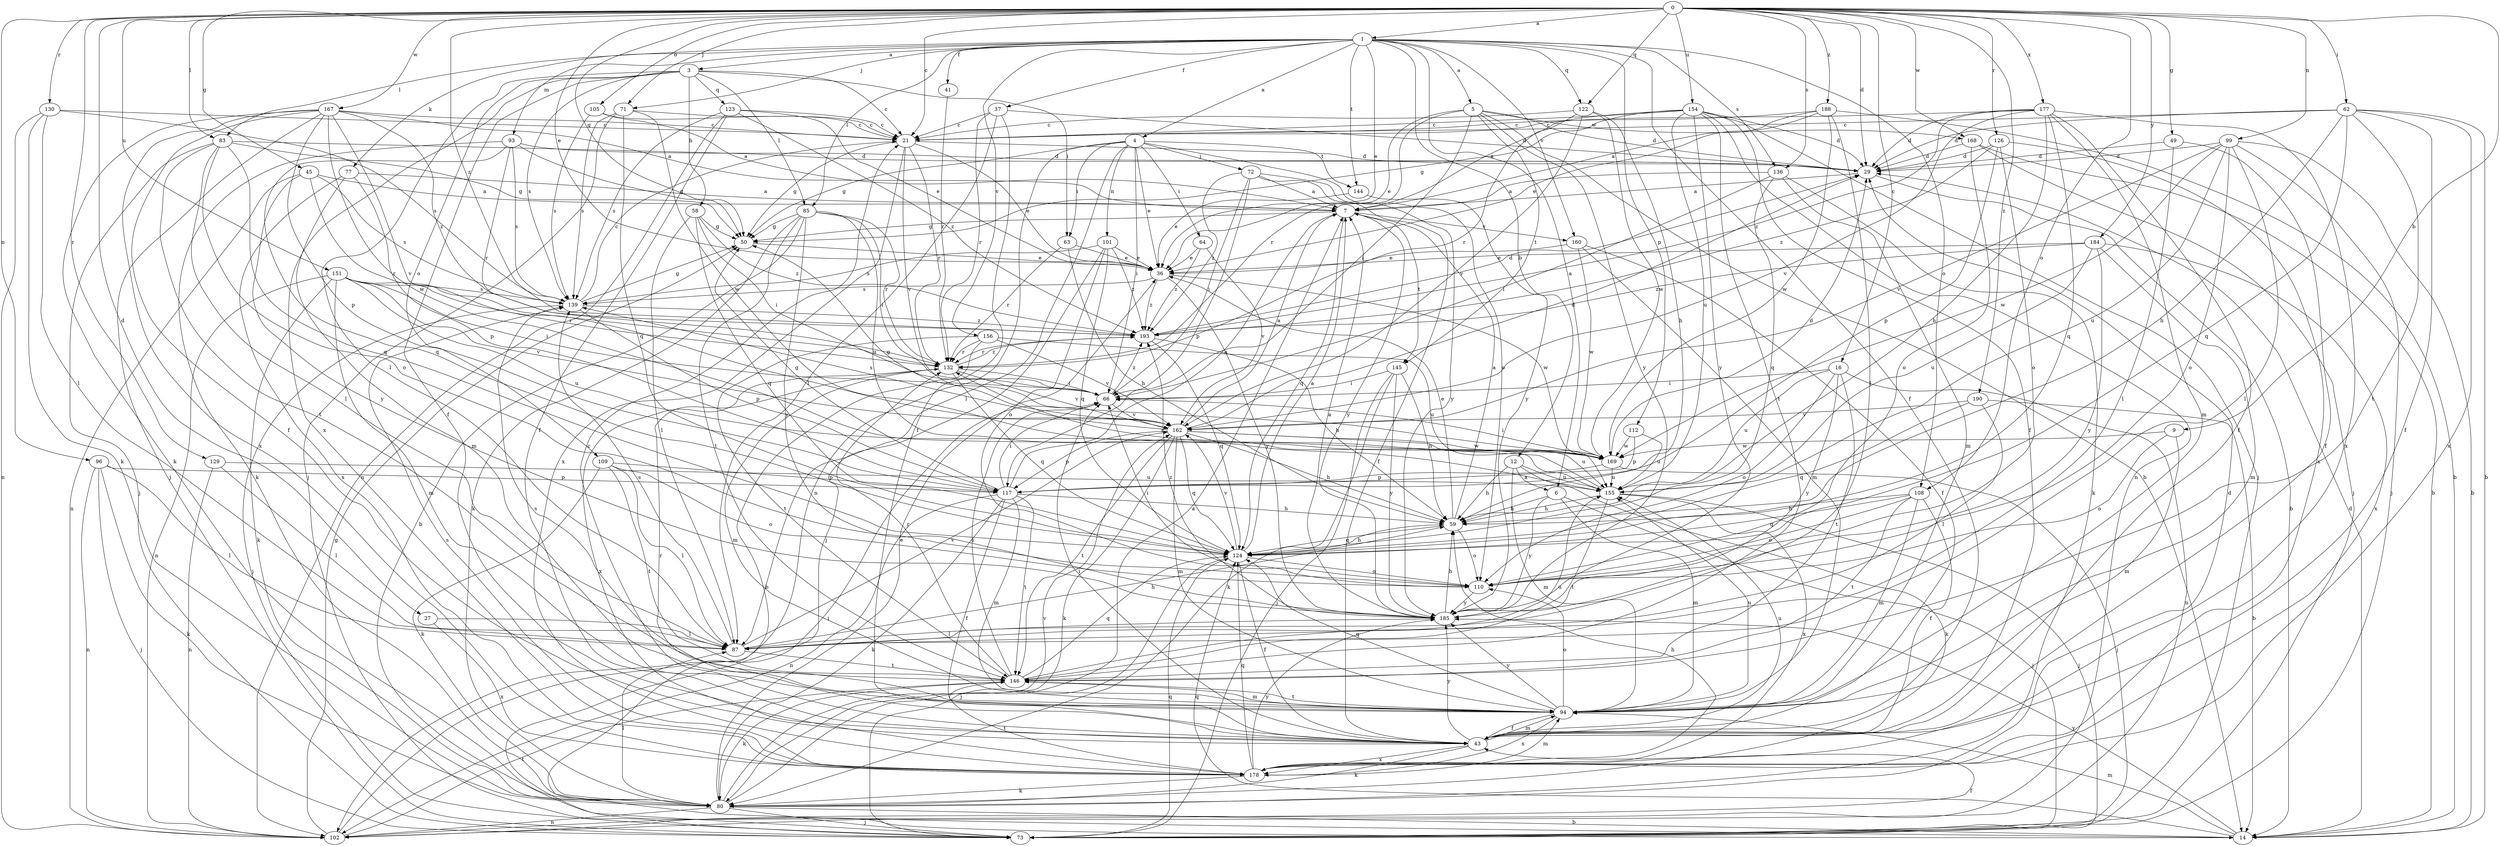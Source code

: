 strict digraph  {
0;
1;
3;
4;
5;
6;
7;
9;
12;
14;
16;
21;
27;
29;
36;
37;
41;
43;
45;
49;
50;
58;
59;
62;
63;
64;
66;
71;
72;
73;
77;
80;
83;
85;
87;
93;
94;
96;
99;
101;
102;
105;
108;
109;
110;
112;
117;
122;
123;
124;
126;
129;
130;
132;
136;
139;
144;
145;
146;
151;
154;
155;
156;
160;
162;
167;
168;
169;
177;
178;
184;
185;
188;
190;
193;
0 -> 1  [label=a];
0 -> 9  [label=b];
0 -> 16  [label=c];
0 -> 21  [label=c];
0 -> 27  [label=d];
0 -> 29  [label=d];
0 -> 36  [label=e];
0 -> 45  [label=g];
0 -> 49  [label=g];
0 -> 50  [label=g];
0 -> 62  [label=i];
0 -> 71  [label=j];
0 -> 83  [label=l];
0 -> 96  [label=n];
0 -> 99  [label=n];
0 -> 105  [label=o];
0 -> 108  [label=o];
0 -> 122  [label=q];
0 -> 126  [label=r];
0 -> 129  [label=r];
0 -> 130  [label=r];
0 -> 136  [label=s];
0 -> 151  [label=u];
0 -> 154  [label=u];
0 -> 167  [label=w];
0 -> 168  [label=w];
0 -> 177  [label=x];
0 -> 184  [label=y];
0 -> 188  [label=z];
0 -> 190  [label=z];
0 -> 193  [label=z];
1 -> 3  [label=a];
1 -> 4  [label=a];
1 -> 5  [label=a];
1 -> 6  [label=a];
1 -> 12  [label=b];
1 -> 36  [label=e];
1 -> 37  [label=f];
1 -> 41  [label=f];
1 -> 43  [label=f];
1 -> 71  [label=j];
1 -> 77  [label=k];
1 -> 83  [label=l];
1 -> 85  [label=l];
1 -> 93  [label=m];
1 -> 108  [label=o];
1 -> 112  [label=p];
1 -> 122  [label=q];
1 -> 136  [label=s];
1 -> 144  [label=t];
1 -> 156  [label=v];
1 -> 160  [label=v];
3 -> 21  [label=c];
3 -> 43  [label=f];
3 -> 58  [label=h];
3 -> 63  [label=i];
3 -> 85  [label=l];
3 -> 87  [label=l];
3 -> 109  [label=o];
3 -> 123  [label=q];
3 -> 139  [label=s];
3 -> 178  [label=x];
4 -> 36  [label=e];
4 -> 50  [label=g];
4 -> 63  [label=i];
4 -> 64  [label=i];
4 -> 66  [label=i];
4 -> 72  [label=j];
4 -> 87  [label=l];
4 -> 101  [label=n];
4 -> 102  [label=n];
4 -> 110  [label=o];
4 -> 144  [label=t];
5 -> 14  [label=b];
5 -> 29  [label=d];
5 -> 36  [label=e];
5 -> 66  [label=i];
5 -> 132  [label=r];
5 -> 145  [label=t];
5 -> 168  [label=w];
5 -> 185  [label=y];
6 -> 59  [label=h];
6 -> 73  [label=j];
6 -> 94  [label=m];
6 -> 185  [label=y];
7 -> 50  [label=g];
7 -> 124  [label=q];
7 -> 145  [label=t];
7 -> 160  [label=v];
7 -> 185  [label=y];
9 -> 94  [label=m];
9 -> 110  [label=o];
9 -> 169  [label=w];
12 -> 6  [label=a];
12 -> 59  [label=h];
12 -> 80  [label=k];
12 -> 94  [label=m];
12 -> 155  [label=u];
14 -> 29  [label=d];
14 -> 94  [label=m];
14 -> 124  [label=q];
14 -> 185  [label=y];
16 -> 66  [label=i];
16 -> 102  [label=n];
16 -> 110  [label=o];
16 -> 146  [label=t];
16 -> 155  [label=u];
16 -> 185  [label=y];
21 -> 29  [label=d];
21 -> 36  [label=e];
21 -> 50  [label=g];
21 -> 132  [label=r];
21 -> 162  [label=v];
21 -> 178  [label=x];
27 -> 87  [label=l];
27 -> 178  [label=x];
29 -> 7  [label=a];
29 -> 14  [label=b];
36 -> 139  [label=s];
36 -> 169  [label=w];
36 -> 185  [label=y];
36 -> 193  [label=z];
37 -> 21  [label=c];
37 -> 29  [label=d];
37 -> 43  [label=f];
37 -> 87  [label=l];
37 -> 132  [label=r];
41 -> 132  [label=r];
43 -> 21  [label=c];
43 -> 66  [label=i];
43 -> 80  [label=k];
43 -> 94  [label=m];
43 -> 132  [label=r];
43 -> 155  [label=u];
43 -> 178  [label=x];
43 -> 185  [label=y];
45 -> 7  [label=a];
45 -> 102  [label=n];
45 -> 132  [label=r];
45 -> 139  [label=s];
45 -> 185  [label=y];
49 -> 29  [label=d];
49 -> 43  [label=f];
49 -> 87  [label=l];
50 -> 36  [label=e];
58 -> 50  [label=g];
58 -> 66  [label=i];
58 -> 87  [label=l];
58 -> 124  [label=q];
58 -> 193  [label=z];
59 -> 7  [label=a];
59 -> 36  [label=e];
59 -> 110  [label=o];
59 -> 124  [label=q];
62 -> 14  [label=b];
62 -> 21  [label=c];
62 -> 29  [label=d];
62 -> 43  [label=f];
62 -> 59  [label=h];
62 -> 124  [label=q];
62 -> 146  [label=t];
62 -> 178  [label=x];
63 -> 36  [label=e];
63 -> 59  [label=h];
63 -> 132  [label=r];
64 -> 36  [label=e];
64 -> 162  [label=v];
64 -> 193  [label=z];
66 -> 162  [label=v];
66 -> 193  [label=z];
71 -> 21  [label=c];
71 -> 73  [label=j];
71 -> 124  [label=q];
71 -> 139  [label=s];
71 -> 169  [label=w];
72 -> 7  [label=a];
72 -> 43  [label=f];
72 -> 66  [label=i];
72 -> 117  [label=p];
72 -> 185  [label=y];
72 -> 193  [label=z];
73 -> 124  [label=q];
77 -> 7  [label=a];
77 -> 94  [label=m];
77 -> 117  [label=p];
77 -> 178  [label=x];
80 -> 7  [label=a];
80 -> 14  [label=b];
80 -> 29  [label=d];
80 -> 36  [label=e];
80 -> 73  [label=j];
80 -> 87  [label=l];
80 -> 102  [label=n];
80 -> 162  [label=v];
83 -> 29  [label=d];
83 -> 50  [label=g];
83 -> 73  [label=j];
83 -> 87  [label=l];
83 -> 110  [label=o];
83 -> 124  [label=q];
83 -> 146  [label=t];
85 -> 14  [label=b];
85 -> 50  [label=g];
85 -> 66  [label=i];
85 -> 80  [label=k];
85 -> 132  [label=r];
85 -> 146  [label=t];
85 -> 155  [label=u];
85 -> 185  [label=y];
87 -> 59  [label=h];
87 -> 139  [label=s];
87 -> 146  [label=t];
87 -> 162  [label=v];
93 -> 29  [label=d];
93 -> 50  [label=g];
93 -> 80  [label=k];
93 -> 124  [label=q];
93 -> 132  [label=r];
93 -> 139  [label=s];
94 -> 43  [label=f];
94 -> 110  [label=o];
94 -> 124  [label=q];
94 -> 139  [label=s];
94 -> 146  [label=t];
94 -> 155  [label=u];
94 -> 178  [label=x];
94 -> 185  [label=y];
96 -> 73  [label=j];
96 -> 80  [label=k];
96 -> 87  [label=l];
96 -> 102  [label=n];
96 -> 117  [label=p];
99 -> 14  [label=b];
99 -> 29  [label=d];
99 -> 73  [label=j];
99 -> 87  [label=l];
99 -> 110  [label=o];
99 -> 155  [label=u];
99 -> 162  [label=v];
99 -> 169  [label=w];
101 -> 36  [label=e];
101 -> 73  [label=j];
101 -> 110  [label=o];
101 -> 124  [label=q];
101 -> 139  [label=s];
101 -> 193  [label=z];
102 -> 43  [label=f];
102 -> 50  [label=g];
102 -> 66  [label=i];
102 -> 146  [label=t];
105 -> 7  [label=a];
105 -> 21  [label=c];
105 -> 139  [label=s];
108 -> 43  [label=f];
108 -> 59  [label=h];
108 -> 94  [label=m];
108 -> 110  [label=o];
108 -> 124  [label=q];
108 -> 146  [label=t];
109 -> 80  [label=k];
109 -> 87  [label=l];
109 -> 110  [label=o];
109 -> 117  [label=p];
109 -> 146  [label=t];
110 -> 66  [label=i];
110 -> 185  [label=y];
112 -> 117  [label=p];
112 -> 155  [label=u];
112 -> 169  [label=w];
117 -> 7  [label=a];
117 -> 43  [label=f];
117 -> 50  [label=g];
117 -> 59  [label=h];
117 -> 66  [label=i];
117 -> 80  [label=k];
117 -> 94  [label=m];
117 -> 102  [label=n];
117 -> 146  [label=t];
122 -> 21  [label=c];
122 -> 59  [label=h];
122 -> 132  [label=r];
122 -> 162  [label=v];
122 -> 169  [label=w];
123 -> 21  [label=c];
123 -> 36  [label=e];
123 -> 43  [label=f];
123 -> 102  [label=n];
123 -> 139  [label=s];
123 -> 193  [label=z];
124 -> 7  [label=a];
124 -> 43  [label=f];
124 -> 59  [label=h];
124 -> 73  [label=j];
124 -> 110  [label=o];
124 -> 162  [label=v];
126 -> 29  [label=d];
126 -> 110  [label=o];
126 -> 117  [label=p];
126 -> 178  [label=x];
126 -> 193  [label=z];
129 -> 87  [label=l];
129 -> 102  [label=n];
129 -> 155  [label=u];
130 -> 21  [label=c];
130 -> 80  [label=k];
130 -> 87  [label=l];
130 -> 102  [label=n];
130 -> 139  [label=s];
132 -> 66  [label=i];
132 -> 94  [label=m];
132 -> 124  [label=q];
132 -> 162  [label=v];
132 -> 178  [label=x];
132 -> 193  [label=z];
136 -> 7  [label=a];
136 -> 66  [label=i];
136 -> 80  [label=k];
136 -> 94  [label=m];
136 -> 124  [label=q];
139 -> 21  [label=c];
139 -> 50  [label=g];
139 -> 73  [label=j];
139 -> 117  [label=p];
139 -> 193  [label=z];
144 -> 36  [label=e];
144 -> 185  [label=y];
145 -> 59  [label=h];
145 -> 66  [label=i];
145 -> 73  [label=j];
145 -> 80  [label=k];
145 -> 185  [label=y];
146 -> 66  [label=i];
146 -> 80  [label=k];
146 -> 94  [label=m];
146 -> 124  [label=q];
146 -> 132  [label=r];
146 -> 155  [label=u];
151 -> 66  [label=i];
151 -> 80  [label=k];
151 -> 94  [label=m];
151 -> 102  [label=n];
151 -> 132  [label=r];
151 -> 139  [label=s];
151 -> 155  [label=u];
151 -> 162  [label=v];
154 -> 7  [label=a];
154 -> 21  [label=c];
154 -> 29  [label=d];
154 -> 43  [label=f];
154 -> 50  [label=g];
154 -> 73  [label=j];
154 -> 102  [label=n];
154 -> 146  [label=t];
154 -> 155  [label=u];
154 -> 185  [label=y];
155 -> 59  [label=h];
155 -> 73  [label=j];
155 -> 132  [label=r];
155 -> 146  [label=t];
155 -> 178  [label=x];
156 -> 14  [label=b];
156 -> 132  [label=r];
156 -> 146  [label=t];
156 -> 155  [label=u];
156 -> 162  [label=v];
160 -> 36  [label=e];
160 -> 43  [label=f];
160 -> 94  [label=m];
160 -> 169  [label=w];
162 -> 7  [label=a];
162 -> 29  [label=d];
162 -> 59  [label=h];
162 -> 80  [label=k];
162 -> 94  [label=m];
162 -> 117  [label=p];
162 -> 124  [label=q];
162 -> 139  [label=s];
162 -> 146  [label=t];
162 -> 155  [label=u];
162 -> 169  [label=w];
167 -> 7  [label=a];
167 -> 21  [label=c];
167 -> 43  [label=f];
167 -> 73  [label=j];
167 -> 80  [label=k];
167 -> 117  [label=p];
167 -> 162  [label=v];
167 -> 169  [label=w];
167 -> 178  [label=x];
167 -> 193  [label=z];
168 -> 14  [label=b];
168 -> 29  [label=d];
168 -> 73  [label=j];
168 -> 110  [label=o];
169 -> 29  [label=d];
169 -> 50  [label=g];
169 -> 66  [label=i];
169 -> 73  [label=j];
169 -> 117  [label=p];
169 -> 155  [label=u];
177 -> 21  [label=c];
177 -> 29  [label=d];
177 -> 43  [label=f];
177 -> 59  [label=h];
177 -> 94  [label=m];
177 -> 124  [label=q];
177 -> 162  [label=v];
177 -> 178  [label=x];
177 -> 193  [label=z];
178 -> 59  [label=h];
178 -> 80  [label=k];
178 -> 94  [label=m];
178 -> 124  [label=q];
178 -> 139  [label=s];
178 -> 146  [label=t];
178 -> 185  [label=y];
184 -> 36  [label=e];
184 -> 94  [label=m];
184 -> 155  [label=u];
184 -> 178  [label=x];
184 -> 185  [label=y];
184 -> 193  [label=z];
185 -> 7  [label=a];
185 -> 59  [label=h];
185 -> 87  [label=l];
185 -> 193  [label=z];
188 -> 7  [label=a];
188 -> 14  [label=b];
188 -> 21  [label=c];
188 -> 36  [label=e];
188 -> 87  [label=l];
188 -> 169  [label=w];
190 -> 14  [label=b];
190 -> 87  [label=l];
190 -> 124  [label=q];
190 -> 162  [label=v];
193 -> 29  [label=d];
193 -> 59  [label=h];
193 -> 124  [label=q];
193 -> 132  [label=r];
}
